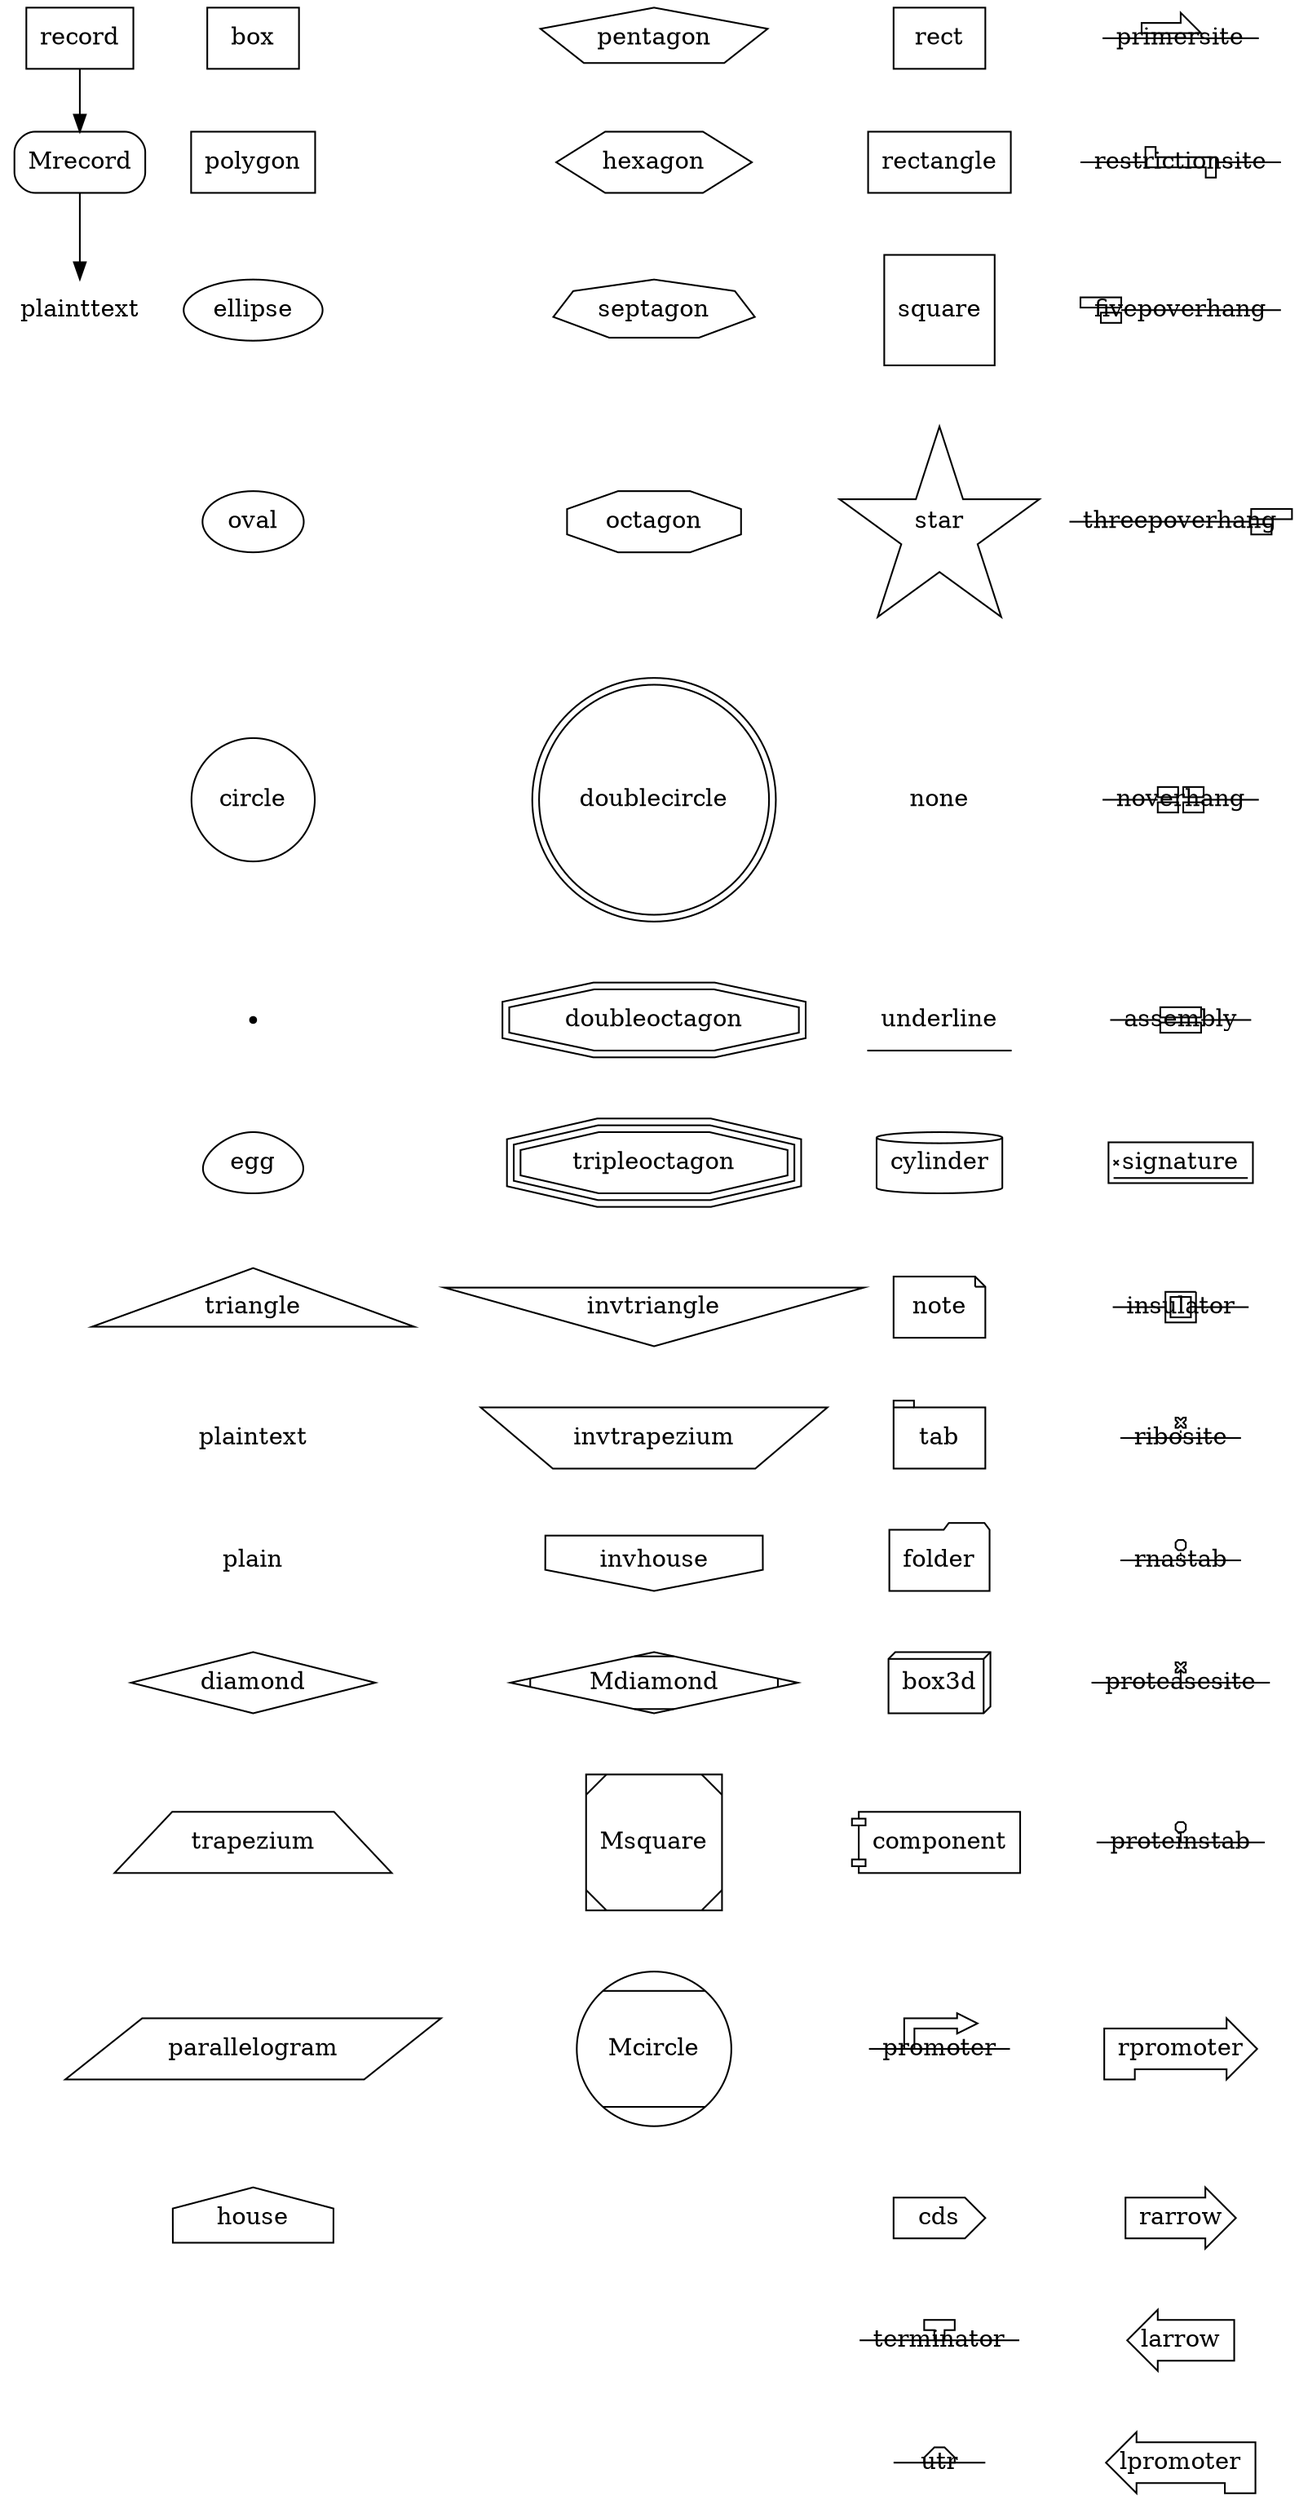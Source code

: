 digraph G {
  record [shape = record];
  Mrecord [shape = Mrecord];
  plainttext [shape = plaintext];

  record -> Mrecord -> plainttext;

  box [shape=box];
  polygon [shape=polygon];
  ellipse [shape=ellipse];
  oval [shape=oval];
  circle [shape=circle];
  point [shape=point];
  egg [shape=egg];
  triangle [shape=triangle];
  plaintext [shape=plaintext];
  plain [shape=plain];
  diamond [shape=diamond];
  trapezium [shape=trapezium];
  parallelogram [shape=parallelogram];
  house [shape=house];
  pentagon [shape=pentagon];
  hexagon [shape=hexagon];
  septagon [shape=septagon];
  octagon [shape=octagon];
  doublecircle [shape=doublecircle];
  doubleoctagon [shape=doubleoctagon];
  tripleoctagon [shape=tripleoctagon];
  invtriangle [shape=invtriangle];
  invtrapezium [shape=invtrapezium];
  invhouse [shape=invhouse];
  Mdiamond [shape=Mdiamond];
  Msquare [shape=Msquare];
  Mcircle [shape=Mcircle];
  rect [shape=rect];
  rectangle [shape=rectangle];
  square [shape=square];
  star [shape=star];
  none [shape=none];
  underline [shape=underline];
  cylinder [shape=cylinder];
  note [shape=note];
  tab [shape=tab];
  folder [shape=folder];
  box3d [shape=box3d];
  component [shape=component];
  promoter [shape=promoter];
  cds [shape=cds];
  terminator [shape=terminator];
  utr [shape=utr];
  primersite [shape=primersite];
  restrictionsite [shape=restrictionsite];
  fivepoverhang [shape=fivepoverhang];
  threepoverhang [shape=threepoverhang];
  noverhang [shape=noverhang];
  assembly [shape=assembly];
  signature [shape=signature];
  insulator [shape=insulator];
  ribosite [shape=ribosite];
  rnastab [shape=rnastab];
  proteasesite [shape=proteasesite];
  proteinstab [shape=proteinstab];
  rpromoter [shape=rpromoter];
  rarrow [shape=rarrow];
  larrow [shape=larrow];
  lpromoter [shape=lpromoter];

  edge[style=invis];

  box -> polygon -> ellipse -> oval -> circle -> point -> egg -> triangle ->
  plaintext -> plain -> diamond -> trapezium -> parallelogram -> house;

  pentagon -> hexagon -> septagon -> octagon -> doublecircle -> doubleoctagon ->
  tripleoctagon -> invtriangle -> invtrapezium -> invhouse -> Mdiamond ->
  Msquare -> Mcircle;

  rect -> rectangle -> square -> star -> none -> underline -> cylinder -> note
  -> tab -> folder -> box3d -> component -> promoter -> cds -> terminator ->
  utr;

  primersite -> restrictionsite -> fivepoverhang -> threepoverhang -> noverhang
  -> assembly -> signature -> insulator -> ribosite -> rnastab -> proteasesite
  -> proteinstab -> rpromoter -> rarrow -> larrow -> lpromoter;

}

